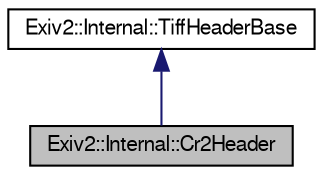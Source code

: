 digraph "Exiv2::Internal::Cr2Header"
{
  edge [fontname="FreeSans",fontsize="10",labelfontname="FreeSans",labelfontsize="10"];
  node [fontname="FreeSans",fontsize="10",shape=record];
  Node1 [label="Exiv2::Internal::Cr2Header",height=0.2,width=0.4,color="black", fillcolor="grey75", style="filled" fontcolor="black"];
  Node2 -> Node1 [dir="back",color="midnightblue",fontsize="10",style="solid",fontname="FreeSans"];
  Node2 [label="Exiv2::Internal::TiffHeaderBase",height=0.2,width=0.4,color="black", fillcolor="white", style="filled",URL="$classExiv2_1_1Internal_1_1TiffHeaderBase.html",tooltip="Abstract base class defining the interface of an image header. Used internally by classes for TIFF-ba..."];
}
